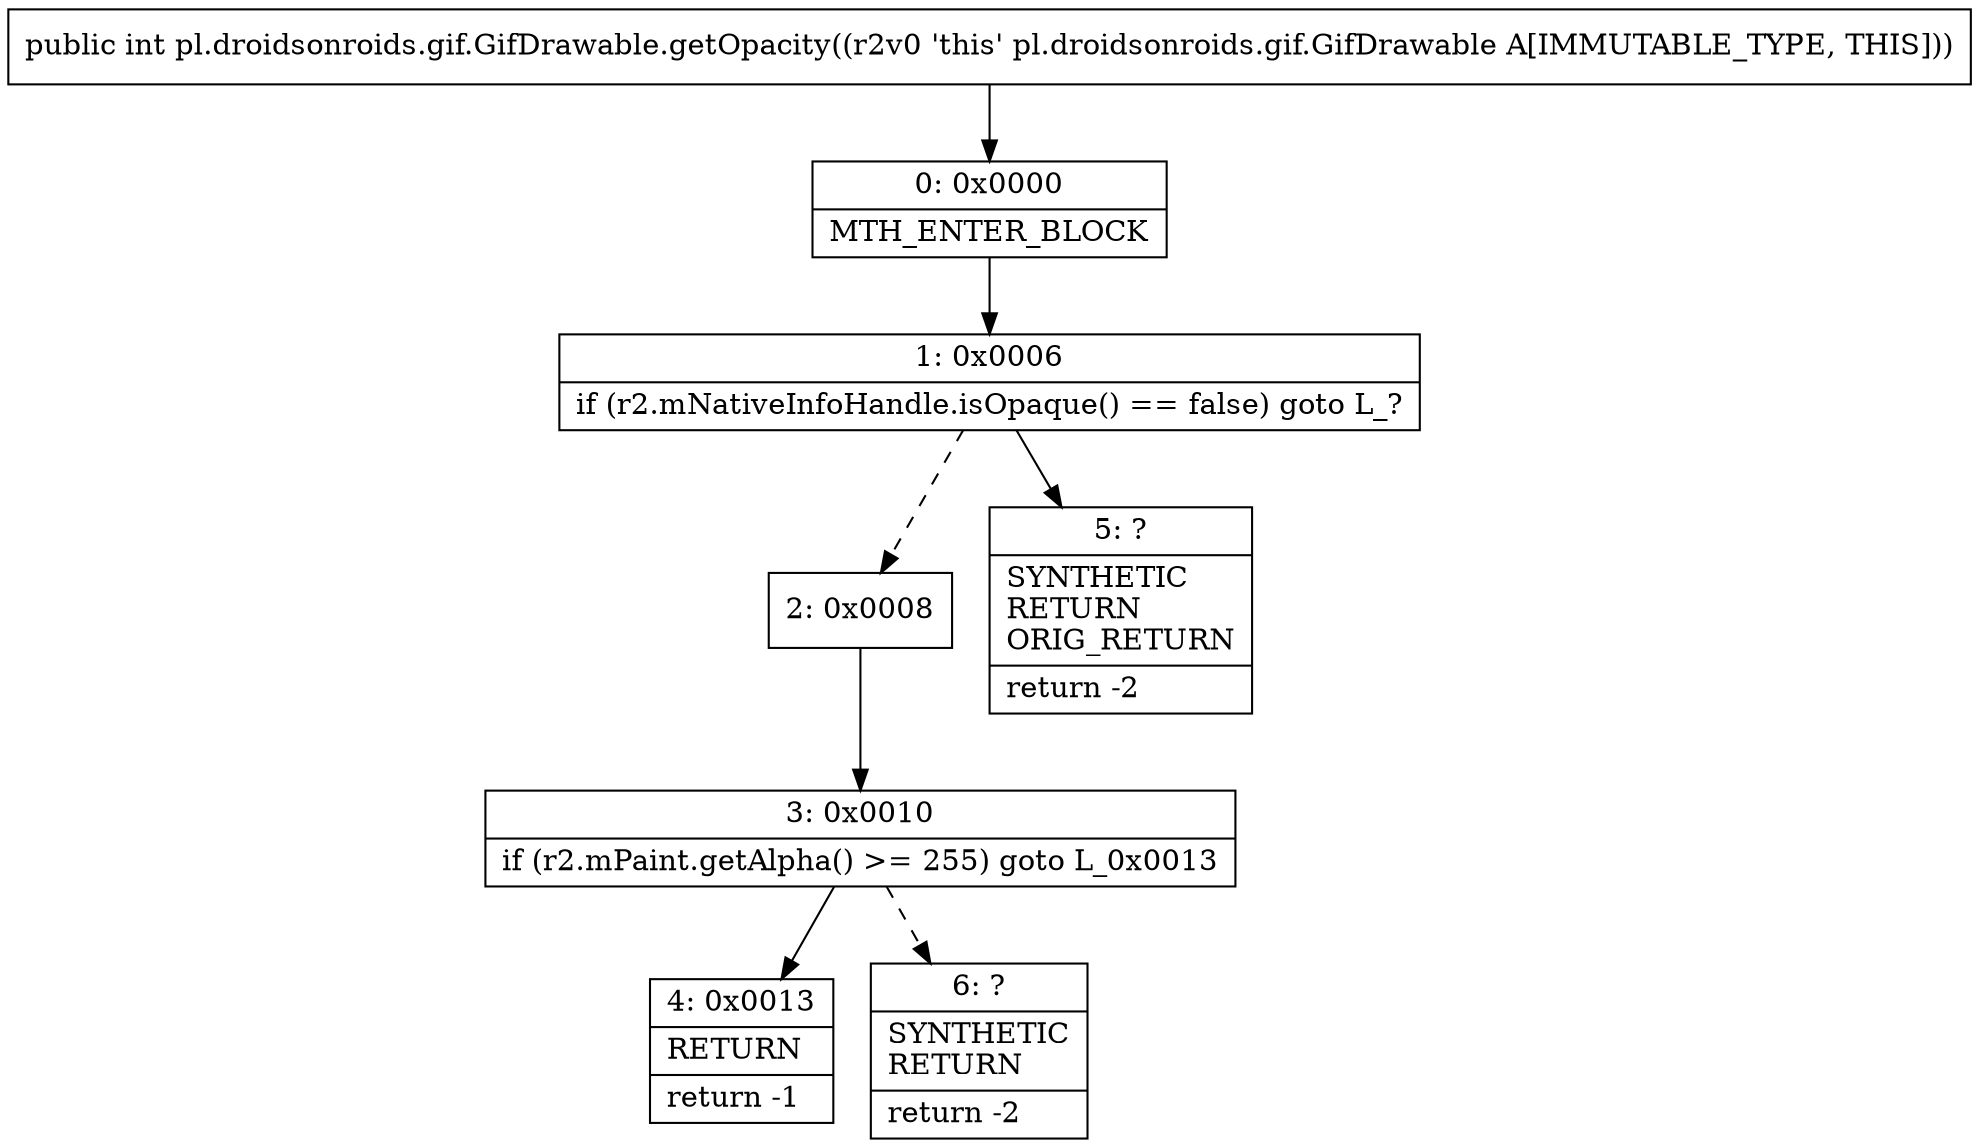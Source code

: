 digraph "CFG forpl.droidsonroids.gif.GifDrawable.getOpacity()I" {
Node_0 [shape=record,label="{0\:\ 0x0000|MTH_ENTER_BLOCK\l}"];
Node_1 [shape=record,label="{1\:\ 0x0006|if (r2.mNativeInfoHandle.isOpaque() == false) goto L_?\l}"];
Node_2 [shape=record,label="{2\:\ 0x0008}"];
Node_3 [shape=record,label="{3\:\ 0x0010|if (r2.mPaint.getAlpha() \>= 255) goto L_0x0013\l}"];
Node_4 [shape=record,label="{4\:\ 0x0013|RETURN\l|return \-1\l}"];
Node_5 [shape=record,label="{5\:\ ?|SYNTHETIC\lRETURN\lORIG_RETURN\l|return \-2\l}"];
Node_6 [shape=record,label="{6\:\ ?|SYNTHETIC\lRETURN\l|return \-2\l}"];
MethodNode[shape=record,label="{public int pl.droidsonroids.gif.GifDrawable.getOpacity((r2v0 'this' pl.droidsonroids.gif.GifDrawable A[IMMUTABLE_TYPE, THIS])) }"];
MethodNode -> Node_0;
Node_0 -> Node_1;
Node_1 -> Node_2[style=dashed];
Node_1 -> Node_5;
Node_2 -> Node_3;
Node_3 -> Node_4;
Node_3 -> Node_6[style=dashed];
}

